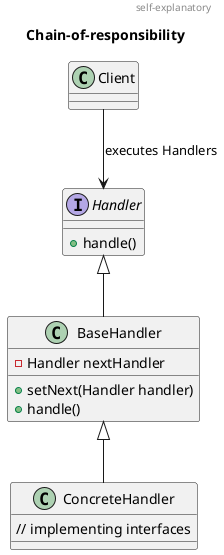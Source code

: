@startuml
title Chain-of-responsibility
header self-explanatory

interface Handler{
+ handle()
}

class BaseHandler{
- Handler nextHandler
+ setNext(Handler handler)
+ handle()
}

class ConcreteHandler{
// implementing interfaces
}

Handler <|-- BaseHandler
BaseHandler <|-- ConcreteHandler

Client --> Handler : executes Handlers

@enduml

